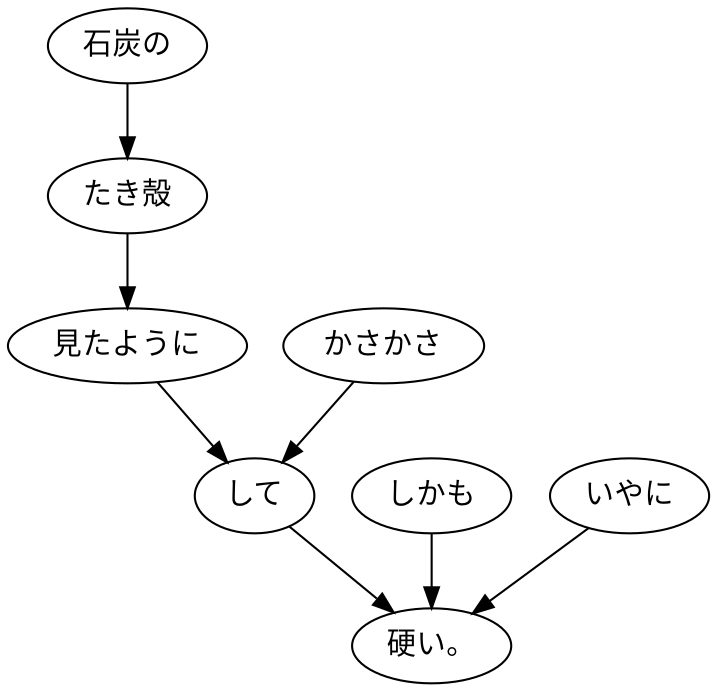 digraph graph4487 {
	node0 [label="石炭の"];
	node1 [label="たき殻"];
	node2 [label="見たように"];
	node3 [label="かさかさ"];
	node4 [label="して"];
	node5 [label="しかも"];
	node6 [label="いやに"];
	node7 [label="硬い。"];
	node0 -> node1;
	node1 -> node2;
	node2 -> node4;
	node3 -> node4;
	node4 -> node7;
	node5 -> node7;
	node6 -> node7;
}
